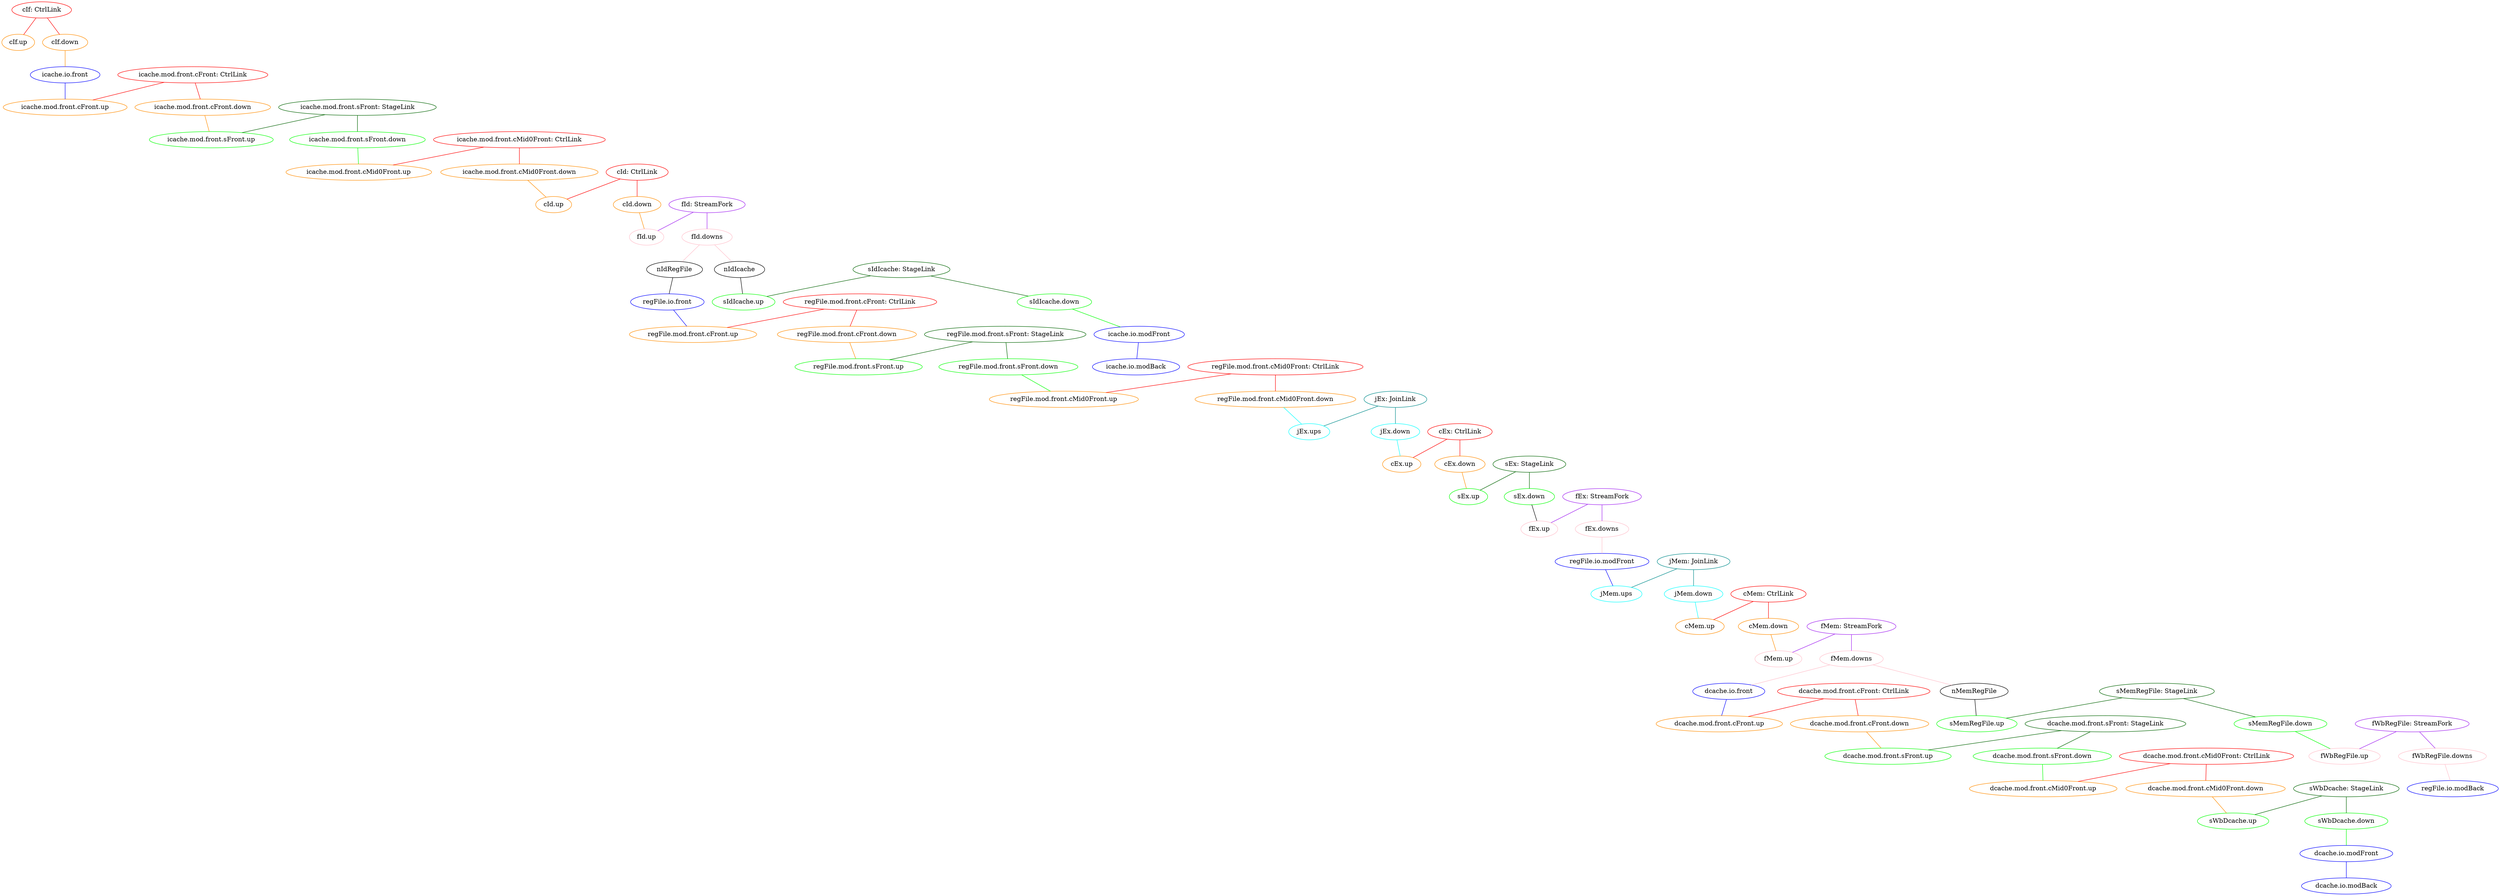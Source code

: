 graph {
  //"cIf.up.Node()" -- {
  // "cIf.up" 
  //} [color=red]
  "cIf: CtrlLink" -- {
    //rank=same;
    //rank=;
    //"cIf.up" -- subgraph {
    //  rank=2;
    //  "cIf.up.Node()";
    //}
    //"cIf.down" -- subgraph {
    //  rank=2;
    //  "icache.io.front";
    //}
    //"cIf.down";
    "cIf.up"
    "cIf.down"
  } [color=red]
  "cIf: CtrlLink" [color=red]
  //"cIf.up" -- {
  //  "cIf.up.Node()"
  //} [color=darkorange]
  "cIf.up" [color=darkorange]
  "cIf.down" -- {
    "icache.io.front"
  } [color=darkorange]
  "cIf.down" [color=darkorange]

  "icache.io.front" -- {
    //rank=same;
    "icache.mod.front.cFront.up"
    //-- {
    //  "icache.mod.front.cFront.up"
    //  "icache.mod.front.cFront.down"
    //}
  } [color=blue]
  "icache.io.front" [color=blue]
  //"icache.mod.front.cFront.up" [color=darkorange]
  "icache.mod.front.cFront: CtrlLink" -- {
    "icache.mod.front.cFront.up" [color=darkorange]
    "icache.mod.front.cFront.down" [color=darkorange]
  } [color=red]
  "icache.mod.front.cFront: CtrlLink" [color=red]

  //"icache.mod.front.cFront.up" -- {
  //} [color=orange]
  "icache.mod.front.cFront.down" -- {
    //"icache.mod.front.cFront.down.Node()"
    "icache.mod.front.sFront.up"
  } [color=darkorange]
  "icache.mod.front.cFront.down" [color=darkorange]

  "icache.mod.front.sFront: StageLink" [color=darkgreen]
  "icache.mod.front.sFront: StageLink" -- {
    "icache.mod.front.sFront.up" [color=green]
    "icache.mod.front.sFront.down" [color=green]
  } [color=darkgreen]

  //"icache.mod.front.sFront.up" -- {
  //  
  //} [color=green]
  "icache.mod.front.sFront.down" -- {
    "icache.mod.front.cMid0Front.up" //[color=red]
  } [color=green]
  "icache.mod.front.cMid0Front: CtrlLink" [color=red]
  "icache.mod.front.cMid0Front: CtrlLink" -- {
    "icache.mod.front.cMid0Front.up" [color=darkorange]
    "icache.mod.front.cMid0Front.down" [color=darkorange]
  } [color=red]
  "icache.mod.front.cMid0Front.down" -- {
    "cId.up"
  } [color=darkorange]

  "cId: CtrlLink" -- {
    "cId.up" [color=darkorange]
    "cId.down" [color=darkorange]
  } [color=red]
  "cId: CtrlLink" [color=red]

  "cId.down" -- {
    "fId.up"
  } [color=darkorange]

  "fId: StreamFork" [color=purple]
  "fId: StreamFork" -- {
    "fId.up" [color=pink]
    "fId.downs" [color=pink]
  } [color=purple]
  "fId.downs" -- {
    "nIdIcache"
    "nIdRegFile"
    //nIdGprFileEven
    //nIdGprFileOddNonSp
    //nIdGprFileSp
    //nIdSprFile
  } [color=pink]

  "nIdIcache" -- {
    "sIdIcache.up"
  } //[color=darkgreen]

  "sIdIcache: StageLink" [color=darkgreen]
  "sIdIcache: StageLink" -- {
    "sIdIcache.up" [color=green]
    "sIdIcache.down" [color=green]
  } [color=darkgreen]

  "sIdIcache.down" -- {
    "icache.io.modFront" [color=blue]
  } [color=green]
  "icache.io.modFront" -- {
    "icache.io.modBack" [color=blue]
  } [color=blue]

  "nIdRegFile" -- {
    "regFile.io.front" [color=blue]
  }

  "regFile.io.front" -- {
    "regFile.mod.front.cFront.up"
  } [color=blue]

  "regFile.mod.front.cFront: CtrlLink" [color=red]
  "regFile.mod.front.cFront: CtrlLink" -- {
    "regFile.mod.front.cFront.up" [color=darkorange]
    "regFile.mod.front.cFront.down" [color=darkorange]
  } [color=red]

  "regFile.mod.front.cFront.down" -- {
    "regFile.mod.front.sFront.up"
  } [color=darkorange]

  "regFile.mod.front.sFront: StageLink" [color=darkgreen]
  "regFile.mod.front.sFront: StageLink" -- {
    "regFile.mod.front.sFront.up" [color=green]
    "regFile.mod.front.sFront.down" [color=green]
  } [color=darkgreen]

  "regFile.mod.front.sFront.down" -- {
    "regFile.mod.front.cMid0Front.up"
  } [color=green]

  "regFile.mod.front.cMid0Front: CtrlLink" [color=red]
  "regFile.mod.front.cMid0Front: CtrlLink" -- {
    "regFile.mod.front.cMid0Front.up" [color=darkorange]
    "regFile.mod.front.cMid0Front.down" [color=darkorange]
  } [color=red]

  //"regFile.mod.front.cMid0Front.up" [color=darkorange]
  "regFile.mod.front.cMid0Front.down" -- {
    "jEx.ups"
  } [color=cyan]

  "jEx: JoinLink" [color=darkcyan]
  "jEx: JoinLink" -- {
    "jEx.ups" [color=cyan]
    "jEx.down" [color=cyan]
  } [color=darkcyan]

  "jEx.down" -- {
    "cEx.up"
  } [color=cyan]

  "cEx: CtrlLink" [color=red]
  "cEx: CtrlLink" -- {
    "cEx.up" [color=darkorange]
    "cEx.down" [color=darkorange]
  } [color=red]

  "cEx.down" -- {
    "sEx.up"
  } [color=darkorange]

  "sEx: StageLink" [color=darkgreen]
  "sEx: StageLink" -- {
    "sEx.up" [color=green]
    "sEx.down" [color=green]
  } [color=darkgreen]

  "sEx.down" -- {
    "fEx.up"
  }

  "fEx: StreamFork" [color=purple]
  "fEx: StreamFork" -- {
    "fEx.up" [color=pink]
    "fEx.downs" [color=pink]
  } [color=purple]

  "fEx.downs" -- {
    "regFile.io.modFront" [color=blue]
  } [color=pink]

  "regFile.io.modFront" -- {
    "jMem.ups"
  } [color=blue]

  "jMem: JoinLink" [color=darkcyan]
  "jMem: JoinLink" -- {
    "jMem.ups" [color=cyan]
    "jMem.down" [color=cyan]
  } [color=darkcyan]

  "jMem.down" -- {
    "cMem.up"
  } [color=cyan]

  "cMem: CtrlLink" [color=red]
  "cMem: CtrlLink" -- {
    "cMem.up" [color=darkorange]
    "cMem.down" [color=darkorange]
  } [color=red]

  "cMem.down" -- {
    "fMem.up"
  } [color=darkorange]

  "fMem: StreamFork" [color=purple]
  "fMem: StreamFork" -- {
    "fMem.up" [color=pink]
    "fMem.downs" [color=pink]
  } [color=purple]

  "fMem.downs" -- {
    "dcache.io.front" [color=blue]
    "nMemRegFile"
  } [color=pink]

  "dcache.io.front" -- {
    "dcache.mod.front.cFront.up"
  } [color=blue]

  "dcache.mod.front.cFront: CtrlLink" [color=red]
  "dcache.mod.front.cFront: CtrlLink" -- {
    "dcache.mod.front.cFront.up" [color=darkorange]
    "dcache.mod.front.cFront.down" [color=darkorange]
  } [color=red]
  "dcache.mod.front.cFront.down" -- {
    "dcache.mod.front.sFront.up"
  } [color=darkorange]

  "dcache.mod.front.sFront: StageLink" [color=darkgreen]
  "dcache.mod.front.sFront: StageLink" -- {
    "dcache.mod.front.sFront.up" [color=green]
    "dcache.mod.front.sFront.down" [color=green]
  } [color=darkgreen]
  "dcache.mod.front.sFront.down" -- {
    "dcache.mod.front.cMid0Front.up"
  } [color=green]

  "dcache.mod.front.cMid0Front: CtrlLink" [color=red]
  "dcache.mod.front.cMid0Front: CtrlLink" -- {
    "dcache.mod.front.cMid0Front.up" [color=darkorange]
    "dcache.mod.front.cMid0Front.down" [color=darkorange]
  } [color=red]

  //"dcache.mod.front.cMid0Front.down" -- {
  //  "dcache.mod.front.sMid0Front.up" 
  //}

  //"dcache.mod.front.cMid0Front: CtrlLink" [color=darkgreen]
  //"dcache.mod.front.cMid0Front: CtrlLink" -- {
  //  "dcache.mod.front.cMid0Front.up" [color=darkorange]
  //  "dcache.mod.front.cMid0Front.down" [color=darkorange]
  //} [color=darkgreen]

  "dcache.mod.front.cMid0Front.down" -- {
    "sWbDcache.up"
  } [color=darkorange]

  "sWbDcache: StageLink" [color=darkgreen]
  "sWbDcache: StageLink" -- {
    "sWbDcache.up" [color=green]
    "sWbDcache.down" [color=green]
  } [color=darkgreen]

  "sWbDcache.down" -- {
    "dcache.io.modFront" [color=blue]
  } [color=green]

  "dcache.io.modFront" -- {
    "dcache.io.modBack" [color=blue]
  } [color=blue]


  "nMemRegFile" -- {
    "sMemRegFile.up"
  }

  "sMemRegFile: StageLink" [color=darkgreen]
  "sMemRegFile: StageLink" -- {
    "sMemRegFile.up" [color=green]
    "sMemRegFile.down" [color=green]
  } [color=darkgreen]
  "sMemRegFile.down" -- {
    "fWbRegFile.up"
  } [color=green]
  "fWbRegFile: StreamFork" [color=purple]
  "fWbRegFile: StreamFork" -- {
    "fWbRegFile.up" [color=pink]
    "fWbRegFile.downs" [color=pink]
  } [color=purple]

  "fWbRegFile.downs" -- {
    "regFile.io.modBack" [color=blue]
  } [color=pink]
}
